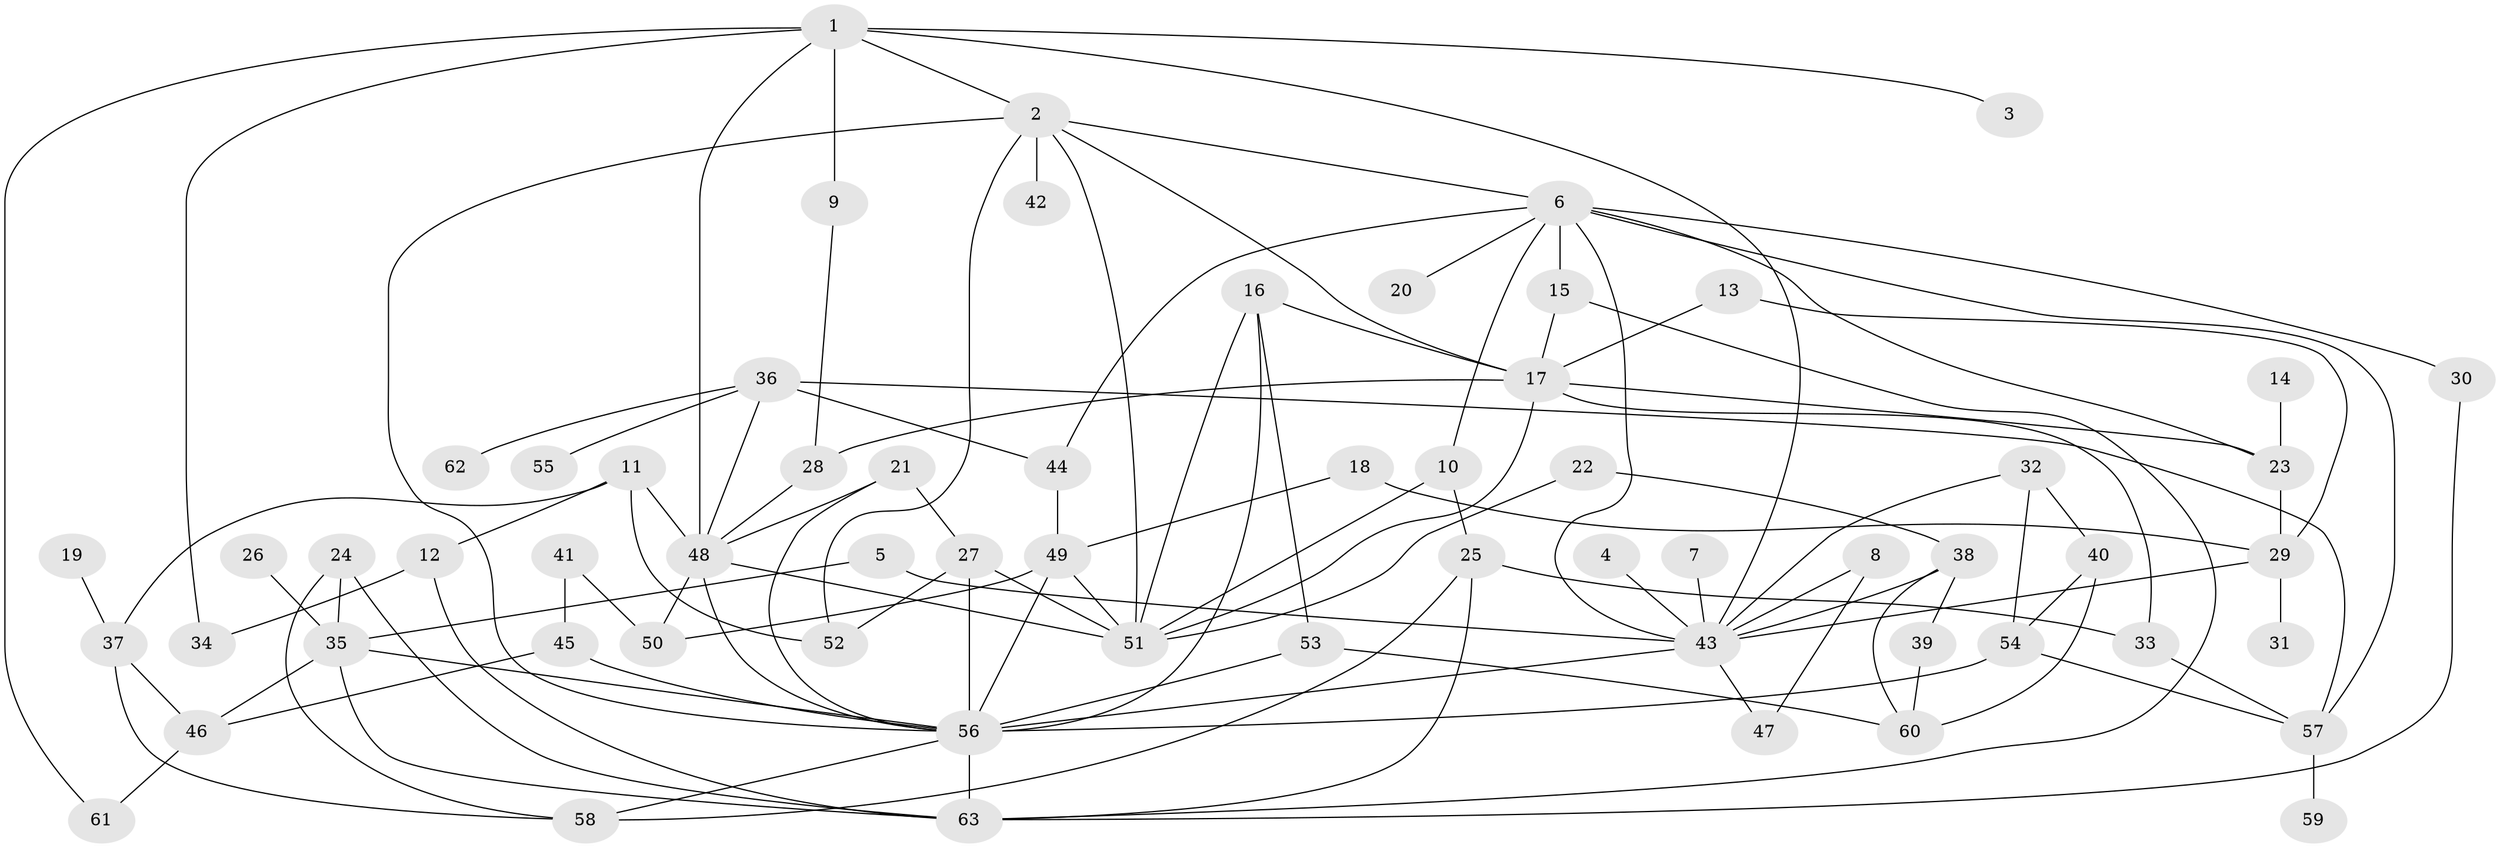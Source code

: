 // original degree distribution, {4: 0.2, 6: 0.024, 5: 0.056, 1: 0.232, 7: 0.024, 3: 0.2, 10: 0.008, 2: 0.256}
// Generated by graph-tools (version 1.1) at 2025/25/03/09/25 03:25:25]
// undirected, 63 vertices, 113 edges
graph export_dot {
graph [start="1"]
  node [color=gray90,style=filled];
  1;
  2;
  3;
  4;
  5;
  6;
  7;
  8;
  9;
  10;
  11;
  12;
  13;
  14;
  15;
  16;
  17;
  18;
  19;
  20;
  21;
  22;
  23;
  24;
  25;
  26;
  27;
  28;
  29;
  30;
  31;
  32;
  33;
  34;
  35;
  36;
  37;
  38;
  39;
  40;
  41;
  42;
  43;
  44;
  45;
  46;
  47;
  48;
  49;
  50;
  51;
  52;
  53;
  54;
  55;
  56;
  57;
  58;
  59;
  60;
  61;
  62;
  63;
  1 -- 2 [weight=1.0];
  1 -- 3 [weight=1.0];
  1 -- 9 [weight=1.0];
  1 -- 34 [weight=1.0];
  1 -- 43 [weight=1.0];
  1 -- 48 [weight=1.0];
  1 -- 61 [weight=1.0];
  2 -- 6 [weight=1.0];
  2 -- 17 [weight=1.0];
  2 -- 42 [weight=1.0];
  2 -- 51 [weight=1.0];
  2 -- 52 [weight=1.0];
  2 -- 56 [weight=1.0];
  4 -- 43 [weight=1.0];
  5 -- 35 [weight=1.0];
  5 -- 43 [weight=1.0];
  6 -- 10 [weight=1.0];
  6 -- 15 [weight=1.0];
  6 -- 20 [weight=1.0];
  6 -- 23 [weight=1.0];
  6 -- 30 [weight=1.0];
  6 -- 43 [weight=1.0];
  6 -- 44 [weight=1.0];
  6 -- 57 [weight=1.0];
  7 -- 43 [weight=1.0];
  8 -- 43 [weight=1.0];
  8 -- 47 [weight=1.0];
  9 -- 28 [weight=1.0];
  10 -- 25 [weight=1.0];
  10 -- 51 [weight=1.0];
  11 -- 12 [weight=1.0];
  11 -- 37 [weight=1.0];
  11 -- 48 [weight=1.0];
  11 -- 52 [weight=1.0];
  12 -- 34 [weight=1.0];
  12 -- 63 [weight=1.0];
  13 -- 17 [weight=1.0];
  13 -- 29 [weight=1.0];
  14 -- 23 [weight=1.0];
  15 -- 17 [weight=1.0];
  15 -- 63 [weight=1.0];
  16 -- 17 [weight=1.0];
  16 -- 51 [weight=1.0];
  16 -- 53 [weight=1.0];
  16 -- 56 [weight=1.0];
  17 -- 23 [weight=1.0];
  17 -- 28 [weight=1.0];
  17 -- 33 [weight=1.0];
  17 -- 51 [weight=1.0];
  18 -- 29 [weight=1.0];
  18 -- 49 [weight=1.0];
  19 -- 37 [weight=1.0];
  21 -- 27 [weight=1.0];
  21 -- 48 [weight=1.0];
  21 -- 56 [weight=1.0];
  22 -- 38 [weight=1.0];
  22 -- 51 [weight=1.0];
  23 -- 29 [weight=1.0];
  24 -- 35 [weight=1.0];
  24 -- 58 [weight=1.0];
  24 -- 63 [weight=1.0];
  25 -- 33 [weight=1.0];
  25 -- 58 [weight=1.0];
  25 -- 63 [weight=1.0];
  26 -- 35 [weight=1.0];
  27 -- 51 [weight=1.0];
  27 -- 52 [weight=1.0];
  27 -- 56 [weight=1.0];
  28 -- 48 [weight=1.0];
  29 -- 31 [weight=1.0];
  29 -- 43 [weight=1.0];
  30 -- 63 [weight=1.0];
  32 -- 40 [weight=1.0];
  32 -- 43 [weight=1.0];
  32 -- 54 [weight=1.0];
  33 -- 57 [weight=1.0];
  35 -- 46 [weight=1.0];
  35 -- 56 [weight=1.0];
  35 -- 63 [weight=1.0];
  36 -- 44 [weight=1.0];
  36 -- 48 [weight=1.0];
  36 -- 55 [weight=1.0];
  36 -- 57 [weight=1.0];
  36 -- 62 [weight=1.0];
  37 -- 46 [weight=1.0];
  37 -- 58 [weight=1.0];
  38 -- 39 [weight=1.0];
  38 -- 43 [weight=1.0];
  38 -- 60 [weight=1.0];
  39 -- 60 [weight=1.0];
  40 -- 54 [weight=1.0];
  40 -- 60 [weight=1.0];
  41 -- 45 [weight=1.0];
  41 -- 50 [weight=1.0];
  43 -- 47 [weight=1.0];
  43 -- 56 [weight=2.0];
  44 -- 49 [weight=1.0];
  45 -- 46 [weight=1.0];
  45 -- 56 [weight=1.0];
  46 -- 61 [weight=1.0];
  48 -- 50 [weight=1.0];
  48 -- 51 [weight=1.0];
  48 -- 56 [weight=1.0];
  49 -- 50 [weight=1.0];
  49 -- 51 [weight=1.0];
  49 -- 56 [weight=1.0];
  53 -- 56 [weight=1.0];
  53 -- 60 [weight=1.0];
  54 -- 56 [weight=1.0];
  54 -- 57 [weight=1.0];
  56 -- 58 [weight=1.0];
  56 -- 63 [weight=1.0];
  57 -- 59 [weight=1.0];
}
